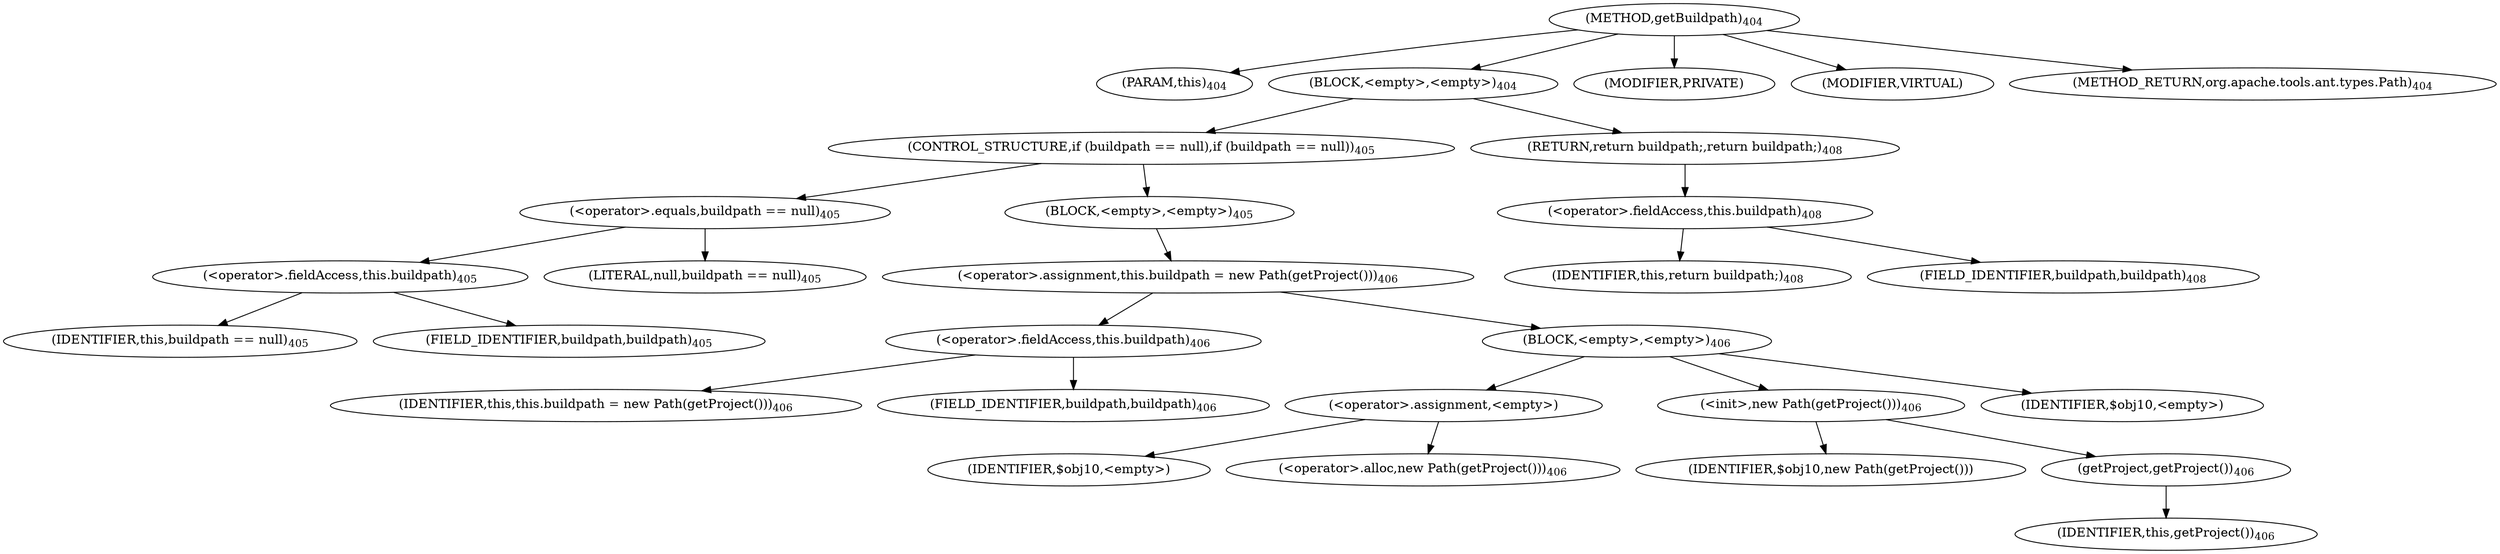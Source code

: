 digraph "getBuildpath" {  
"576" [label = <(METHOD,getBuildpath)<SUB>404</SUB>> ]
"46" [label = <(PARAM,this)<SUB>404</SUB>> ]
"577" [label = <(BLOCK,&lt;empty&gt;,&lt;empty&gt;)<SUB>404</SUB>> ]
"578" [label = <(CONTROL_STRUCTURE,if (buildpath == null),if (buildpath == null))<SUB>405</SUB>> ]
"579" [label = <(&lt;operator&gt;.equals,buildpath == null)<SUB>405</SUB>> ]
"580" [label = <(&lt;operator&gt;.fieldAccess,this.buildpath)<SUB>405</SUB>> ]
"581" [label = <(IDENTIFIER,this,buildpath == null)<SUB>405</SUB>> ]
"582" [label = <(FIELD_IDENTIFIER,buildpath,buildpath)<SUB>405</SUB>> ]
"583" [label = <(LITERAL,null,buildpath == null)<SUB>405</SUB>> ]
"584" [label = <(BLOCK,&lt;empty&gt;,&lt;empty&gt;)<SUB>405</SUB>> ]
"585" [label = <(&lt;operator&gt;.assignment,this.buildpath = new Path(getProject()))<SUB>406</SUB>> ]
"586" [label = <(&lt;operator&gt;.fieldAccess,this.buildpath)<SUB>406</SUB>> ]
"587" [label = <(IDENTIFIER,this,this.buildpath = new Path(getProject()))<SUB>406</SUB>> ]
"588" [label = <(FIELD_IDENTIFIER,buildpath,buildpath)<SUB>406</SUB>> ]
"589" [label = <(BLOCK,&lt;empty&gt;,&lt;empty&gt;)<SUB>406</SUB>> ]
"590" [label = <(&lt;operator&gt;.assignment,&lt;empty&gt;)> ]
"591" [label = <(IDENTIFIER,$obj10,&lt;empty&gt;)> ]
"592" [label = <(&lt;operator&gt;.alloc,new Path(getProject()))<SUB>406</SUB>> ]
"593" [label = <(&lt;init&gt;,new Path(getProject()))<SUB>406</SUB>> ]
"594" [label = <(IDENTIFIER,$obj10,new Path(getProject()))> ]
"595" [label = <(getProject,getProject())<SUB>406</SUB>> ]
"45" [label = <(IDENTIFIER,this,getProject())<SUB>406</SUB>> ]
"596" [label = <(IDENTIFIER,$obj10,&lt;empty&gt;)> ]
"597" [label = <(RETURN,return buildpath;,return buildpath;)<SUB>408</SUB>> ]
"598" [label = <(&lt;operator&gt;.fieldAccess,this.buildpath)<SUB>408</SUB>> ]
"599" [label = <(IDENTIFIER,this,return buildpath;)<SUB>408</SUB>> ]
"600" [label = <(FIELD_IDENTIFIER,buildpath,buildpath)<SUB>408</SUB>> ]
"601" [label = <(MODIFIER,PRIVATE)> ]
"602" [label = <(MODIFIER,VIRTUAL)> ]
"603" [label = <(METHOD_RETURN,org.apache.tools.ant.types.Path)<SUB>404</SUB>> ]
  "576" -> "46" 
  "576" -> "577" 
  "576" -> "601" 
  "576" -> "602" 
  "576" -> "603" 
  "577" -> "578" 
  "577" -> "597" 
  "578" -> "579" 
  "578" -> "584" 
  "579" -> "580" 
  "579" -> "583" 
  "580" -> "581" 
  "580" -> "582" 
  "584" -> "585" 
  "585" -> "586" 
  "585" -> "589" 
  "586" -> "587" 
  "586" -> "588" 
  "589" -> "590" 
  "589" -> "593" 
  "589" -> "596" 
  "590" -> "591" 
  "590" -> "592" 
  "593" -> "594" 
  "593" -> "595" 
  "595" -> "45" 
  "597" -> "598" 
  "598" -> "599" 
  "598" -> "600" 
}
